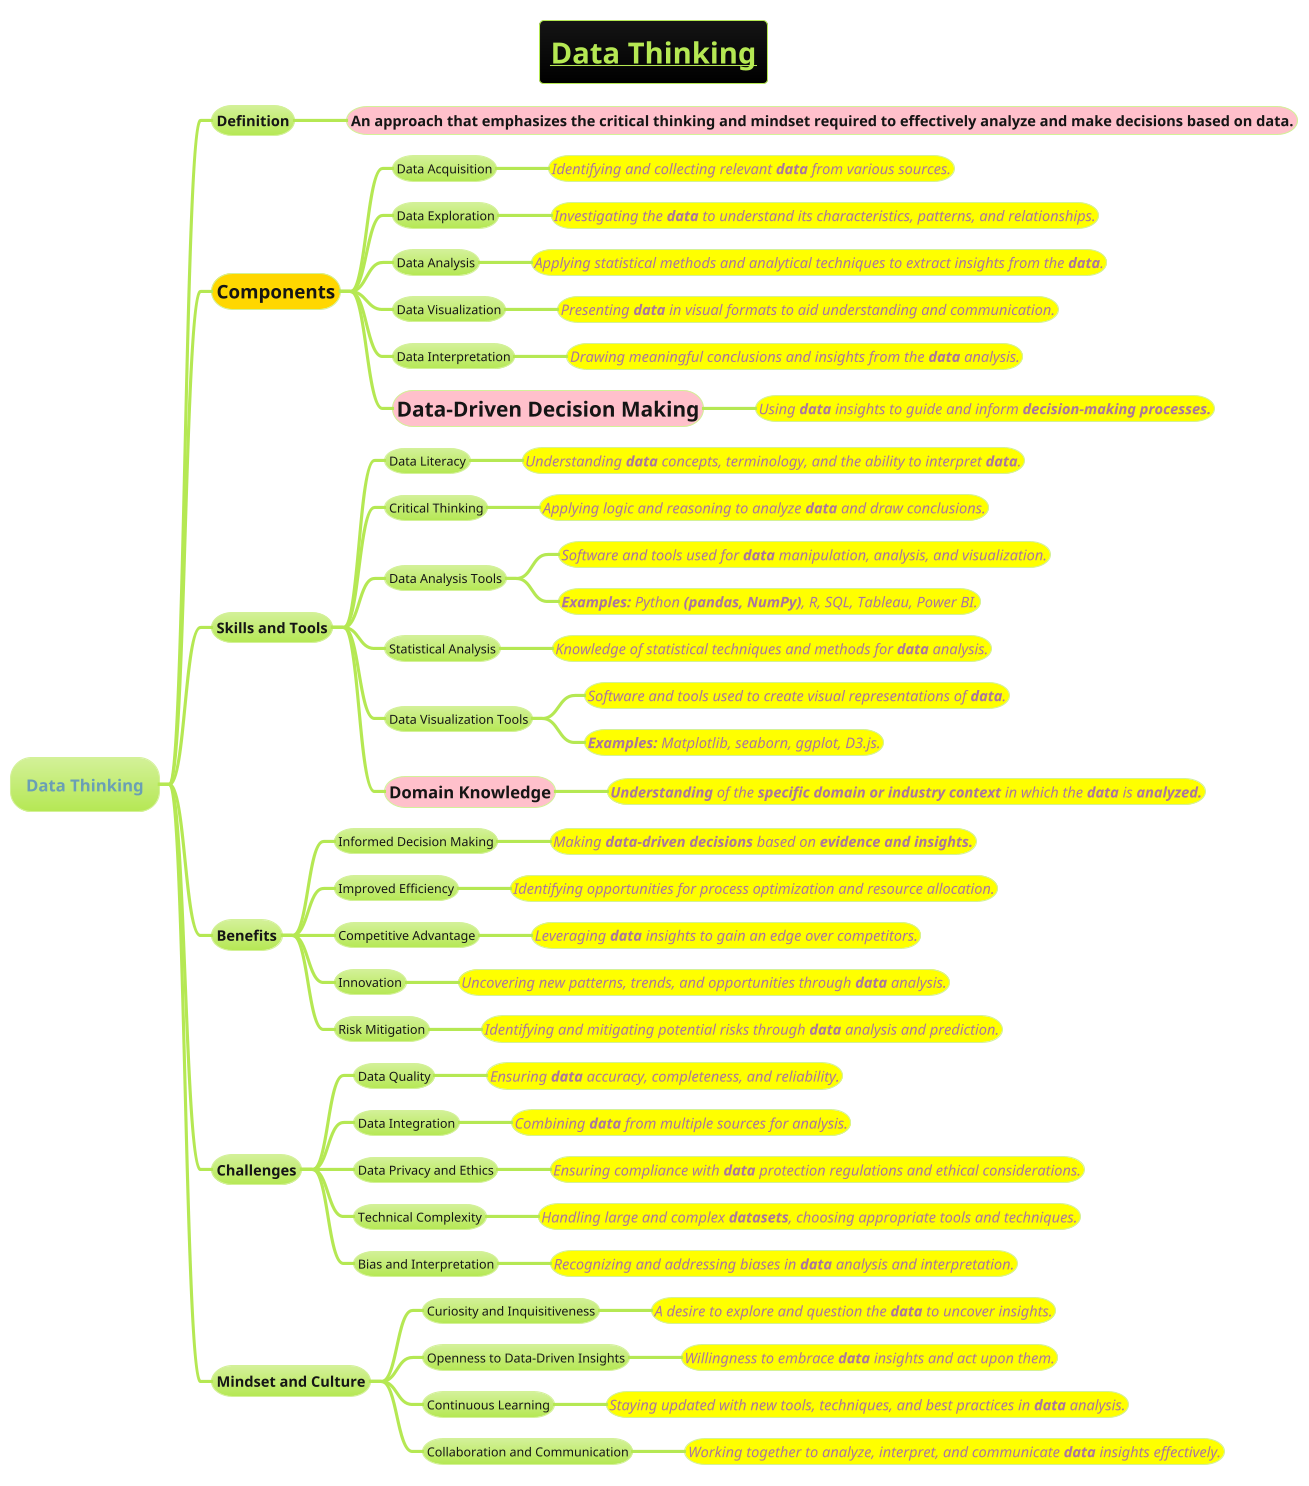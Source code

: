 @startmindmap
title =__Data Thinking__
!theme hacker

* Data Thinking

** **Definition**
***[#pink] <size:14>**An approach that emphasizes the critical thinking and mindset required to effectively analyze and make decisions based on data.**

**[#gold] =Components

*** Data Acquisition
****[#yellow] ====<size:14>Identifying and collecting relevant **data** from various sources.

*** Data Exploration
****[#yellow] ====<size:14>Investigating the **data** to understand its characteristics, patterns, and relationships.

*** Data Analysis
****[#yellow] ====<size:14>Applying statistical methods and analytical techniques to extract insights from the **data**.

*** Data Visualization
****[#yellow] ====<size:14>Presenting **data** in visual formats to aid understanding and communication.

*** Data Interpretation
****[#yellow] ====<size:14>Drawing meaningful conclusions and insights from the **data** analysis.

***[#pink] =**Data-Driven Decision Making**
****[#yellow] ====<size:14>Using **data** insights to guide and inform **decision-making processes.**

** Skills and Tools

*** Data Literacy
****[#yellow] ====<size:14>Understanding **data** concepts, terminology, and the ability to interpret **data**.

*** Critical Thinking
****[#yellow] ====<size:14>Applying logic and reasoning to analyze **data** and draw conclusions.

*** Data Analysis Tools
****[#yellow] ====<size:14>Software and tools used for **data** manipulation, analysis, and visualization.
****[#yellow] ====<size:14>**Examples:** Python **(pandas, NumPy)**, R, SQL, Tableau, Power BI.

*** Statistical Analysis
****[#yellow] ====<size:14>Knowledge of statistical techniques and methods for **data** analysis.

*** Data Visualization Tools
****[#yellow] ====<size:14>Software and tools used to create visual representations of **data**.
****[#yellow] ====<size:14>**Examples:** Matplotlib, seaborn, ggplot, D3.js.

***[#pink] =Domain Knowledge
****[#yellow] ====<size:14>**Understanding** of the **specific domain or industry context** in which the **data** is **analyzed.**

** Benefits

*** Informed Decision Making
****[#yellow] ====<size:14>Making **data-driven decisions** based on **evidence and insights.**

*** Improved Efficiency
****[#yellow] ====<size:14>Identifying opportunities for process optimization and resource allocation.

*** Competitive Advantage
****[#yellow] ====<size:14>Leveraging **data** insights to gain an edge over competitors.

*** Innovation
****[#yellow] ====<size:14>Uncovering new patterns, trends, and opportunities through **data** analysis.

*** Risk Mitigation
****[#yellow] ====<size:14>Identifying and mitigating potential risks through **data** analysis and prediction.

** Challenges

*** Data Quality
****[#yellow] ====<size:14>Ensuring **data** accuracy, completeness, and reliability.

*** Data Integration
****[#yellow] ====<size:14>Combining **data** from multiple sources for analysis.

*** Data Privacy and Ethics
****[#yellow] ====<size:14>Ensuring compliance with **data** protection regulations and ethical considerations.

*** Technical Complexity
****[#yellow] ====<size:14>Handling large and complex **datasets**, choosing appropriate tools and techniques.

*** Bias and Interpretation
****[#yellow] ====<size:14>Recognizing and addressing biases in **data** analysis and interpretation.

** Mindset and Culture

*** Curiosity and Inquisitiveness
****[#yellow] ====<size:14>A desire to explore and question the **data** to uncover insights.

*** Openness to Data-Driven Insights
****[#yellow] ====<size:14>Willingness to embrace **data** insights and act upon them.

*** Continuous Learning
****[#yellow] ====<size:14>Staying updated with new tools, techniques, and best practices in **data** analysis.

*** Collaboration and Communication
****[#yellow] ====<size:14>Working together to analyze, interpret, and communicate **data** insights effectively.

@endmindmap
